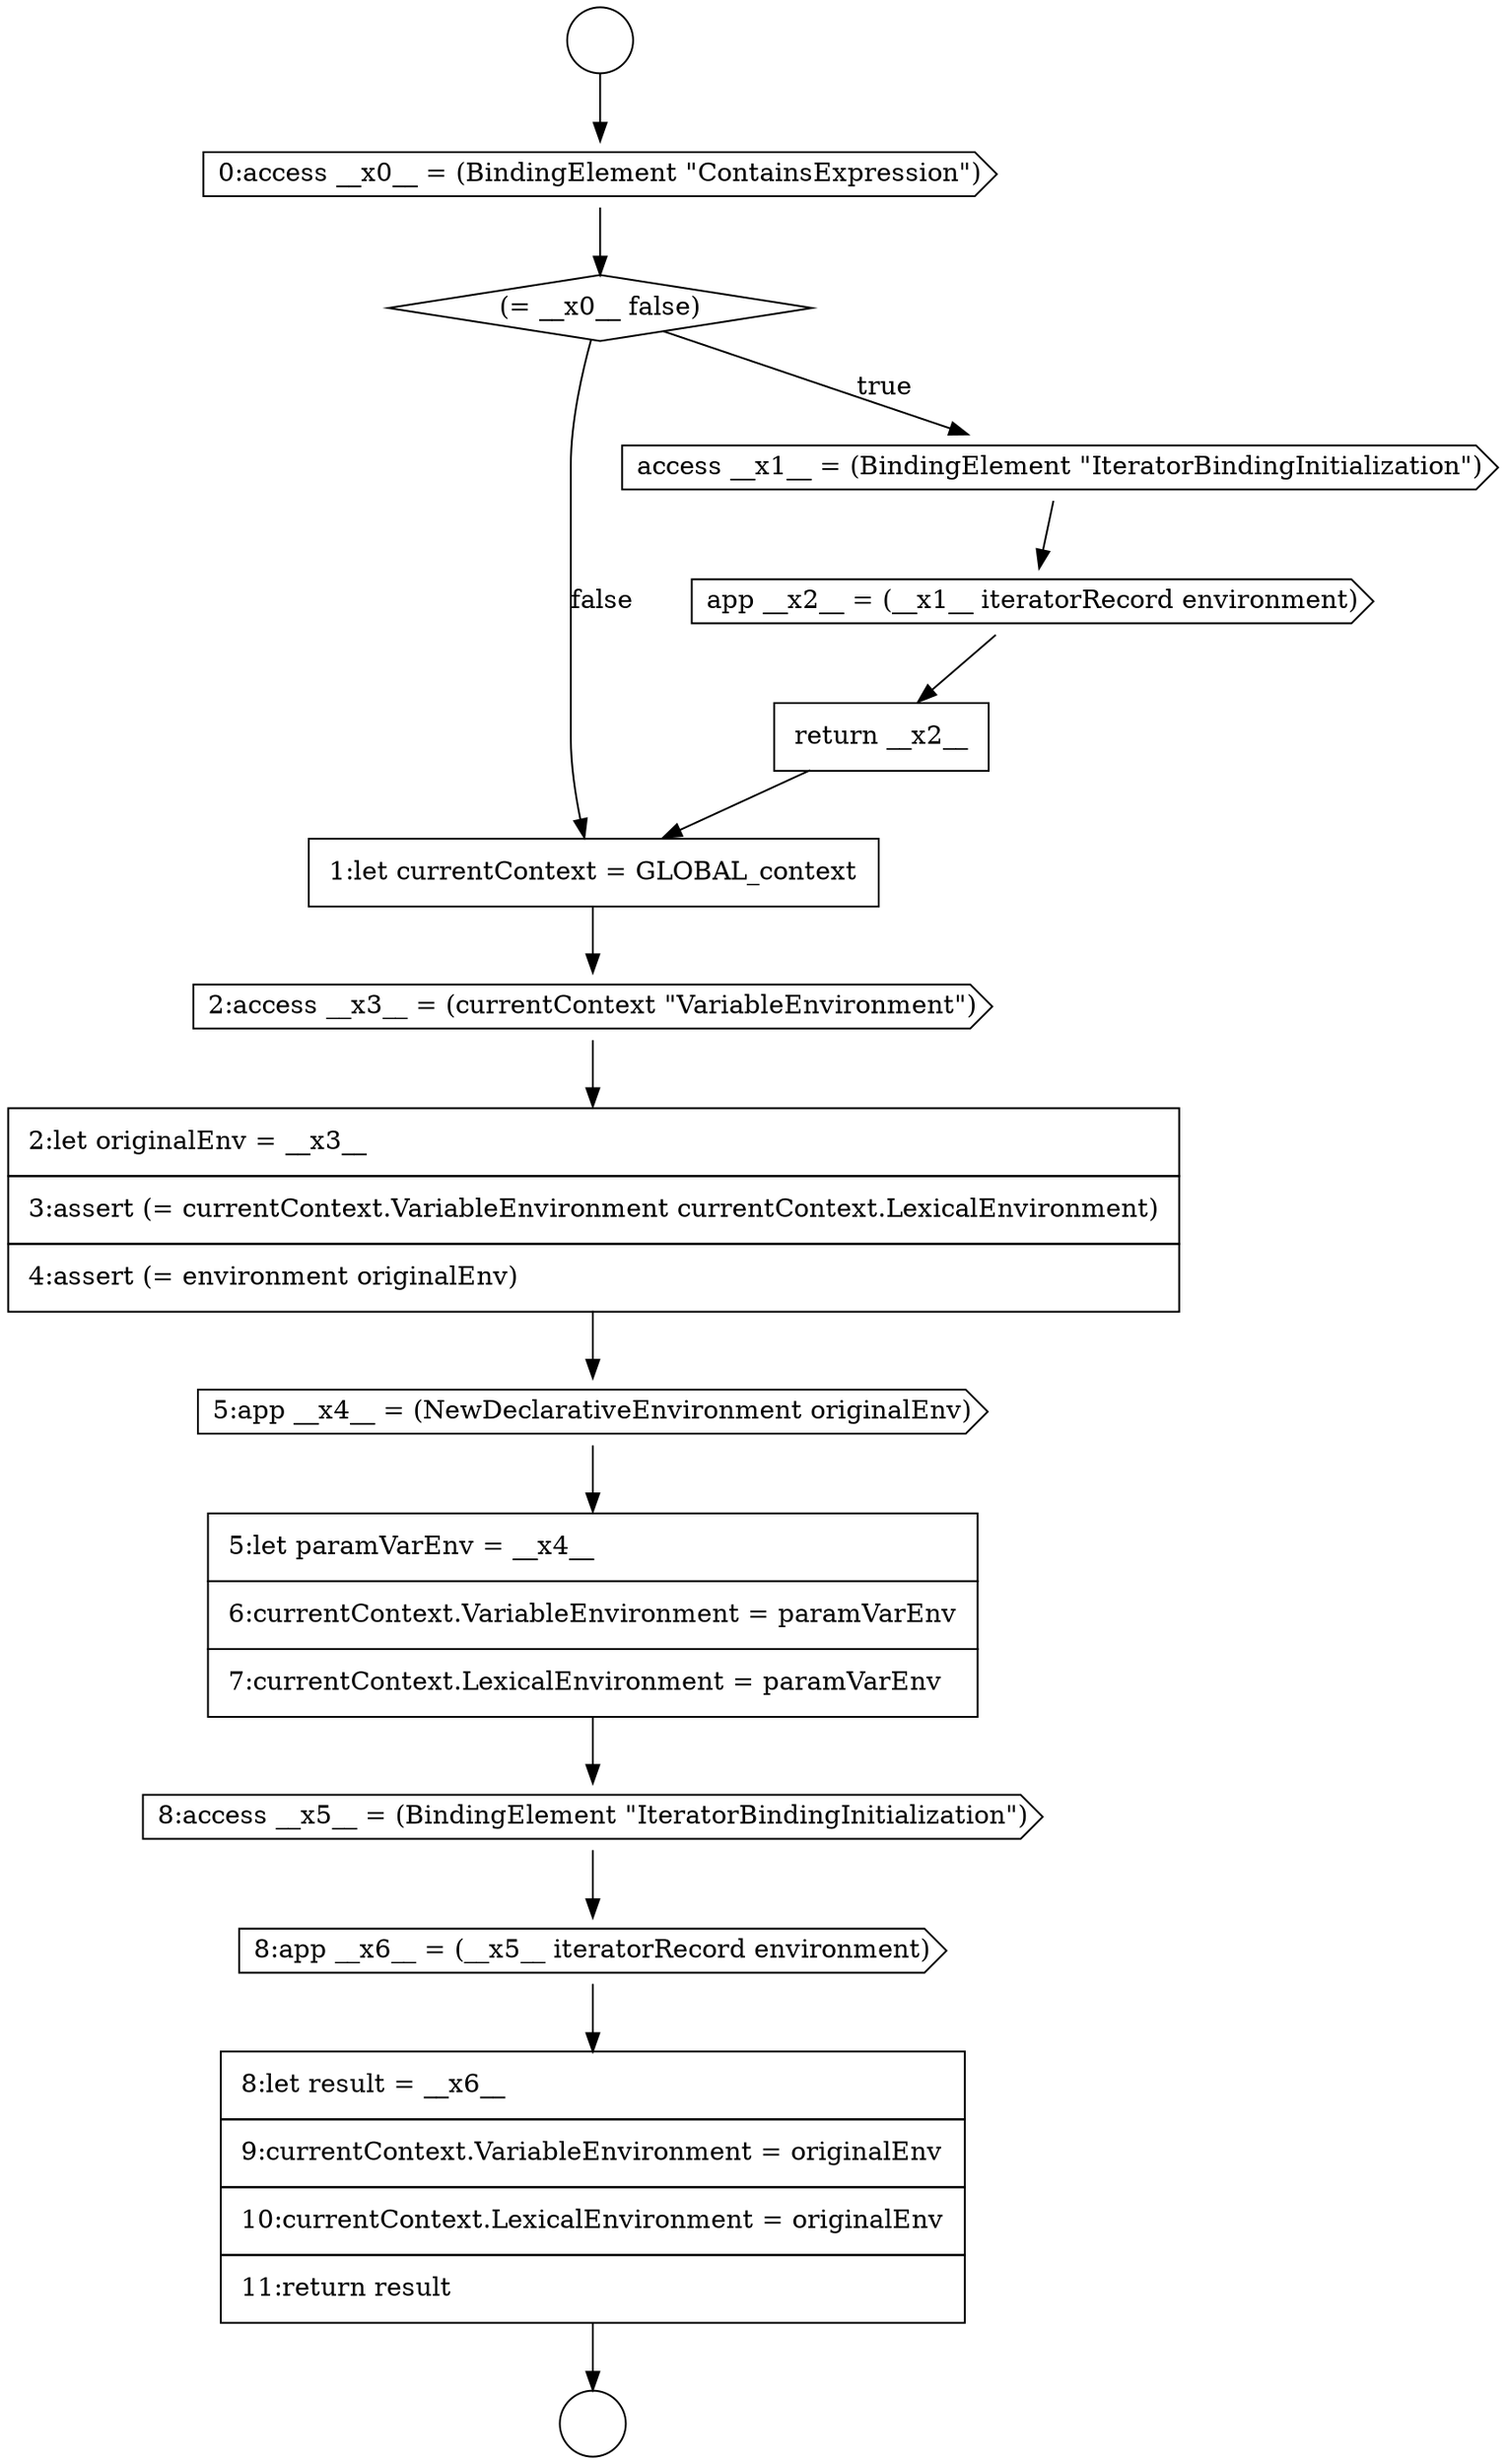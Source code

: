 digraph {
  node8415 [shape=circle label=" " color="black" fillcolor="white" style=filled]
  node8417 [shape=cds, label=<<font color="black">0:access __x0__ = (BindingElement &quot;ContainsExpression&quot;)</font>> color="black" fillcolor="white" style=filled]
  node8426 [shape=none, margin=0, label=<<font color="black">
    <table border="0" cellborder="1" cellspacing="0" cellpadding="10">
      <tr><td align="left">5:let paramVarEnv = __x4__</td></tr>
      <tr><td align="left">6:currentContext.VariableEnvironment = paramVarEnv</td></tr>
      <tr><td align="left">7:currentContext.LexicalEnvironment = paramVarEnv</td></tr>
    </table>
  </font>> color="black" fillcolor="white" style=filled]
  node8416 [shape=circle label=" " color="black" fillcolor="white" style=filled]
  node8421 [shape=none, margin=0, label=<<font color="black">
    <table border="0" cellborder="1" cellspacing="0" cellpadding="10">
      <tr><td align="left">return __x2__</td></tr>
    </table>
  </font>> color="black" fillcolor="white" style=filled]
  node8418 [shape=diamond, label=<<font color="black">(= __x0__ false)</font>> color="black" fillcolor="white" style=filled]
  node8429 [shape=none, margin=0, label=<<font color="black">
    <table border="0" cellborder="1" cellspacing="0" cellpadding="10">
      <tr><td align="left">8:let result = __x6__</td></tr>
      <tr><td align="left">9:currentContext.VariableEnvironment = originalEnv</td></tr>
      <tr><td align="left">10:currentContext.LexicalEnvironment = originalEnv</td></tr>
      <tr><td align="left">11:return result</td></tr>
    </table>
  </font>> color="black" fillcolor="white" style=filled]
  node8425 [shape=cds, label=<<font color="black">5:app __x4__ = (NewDeclarativeEnvironment originalEnv)</font>> color="black" fillcolor="white" style=filled]
  node8422 [shape=none, margin=0, label=<<font color="black">
    <table border="0" cellborder="1" cellspacing="0" cellpadding="10">
      <tr><td align="left">1:let currentContext = GLOBAL_context</td></tr>
    </table>
  </font>> color="black" fillcolor="white" style=filled]
  node8419 [shape=cds, label=<<font color="black">access __x1__ = (BindingElement &quot;IteratorBindingInitialization&quot;)</font>> color="black" fillcolor="white" style=filled]
  node8423 [shape=cds, label=<<font color="black">2:access __x3__ = (currentContext &quot;VariableEnvironment&quot;)</font>> color="black" fillcolor="white" style=filled]
  node8428 [shape=cds, label=<<font color="black">8:app __x6__ = (__x5__ iteratorRecord environment)</font>> color="black" fillcolor="white" style=filled]
  node8420 [shape=cds, label=<<font color="black">app __x2__ = (__x1__ iteratorRecord environment)</font>> color="black" fillcolor="white" style=filled]
  node8424 [shape=none, margin=0, label=<<font color="black">
    <table border="0" cellborder="1" cellspacing="0" cellpadding="10">
      <tr><td align="left">2:let originalEnv = __x3__</td></tr>
      <tr><td align="left">3:assert (= currentContext.VariableEnvironment currentContext.LexicalEnvironment)</td></tr>
      <tr><td align="left">4:assert (= environment originalEnv)</td></tr>
    </table>
  </font>> color="black" fillcolor="white" style=filled]
  node8427 [shape=cds, label=<<font color="black">8:access __x5__ = (BindingElement &quot;IteratorBindingInitialization&quot;)</font>> color="black" fillcolor="white" style=filled]
  node8417 -> node8418 [ color="black"]
  node8420 -> node8421 [ color="black"]
  node8428 -> node8429 [ color="black"]
  node8423 -> node8424 [ color="black"]
  node8427 -> node8428 [ color="black"]
  node8425 -> node8426 [ color="black"]
  node8429 -> node8416 [ color="black"]
  node8415 -> node8417 [ color="black"]
  node8422 -> node8423 [ color="black"]
  node8419 -> node8420 [ color="black"]
  node8426 -> node8427 [ color="black"]
  node8421 -> node8422 [ color="black"]
  node8418 -> node8419 [label=<<font color="black">true</font>> color="black"]
  node8418 -> node8422 [label=<<font color="black">false</font>> color="black"]
  node8424 -> node8425 [ color="black"]
}
